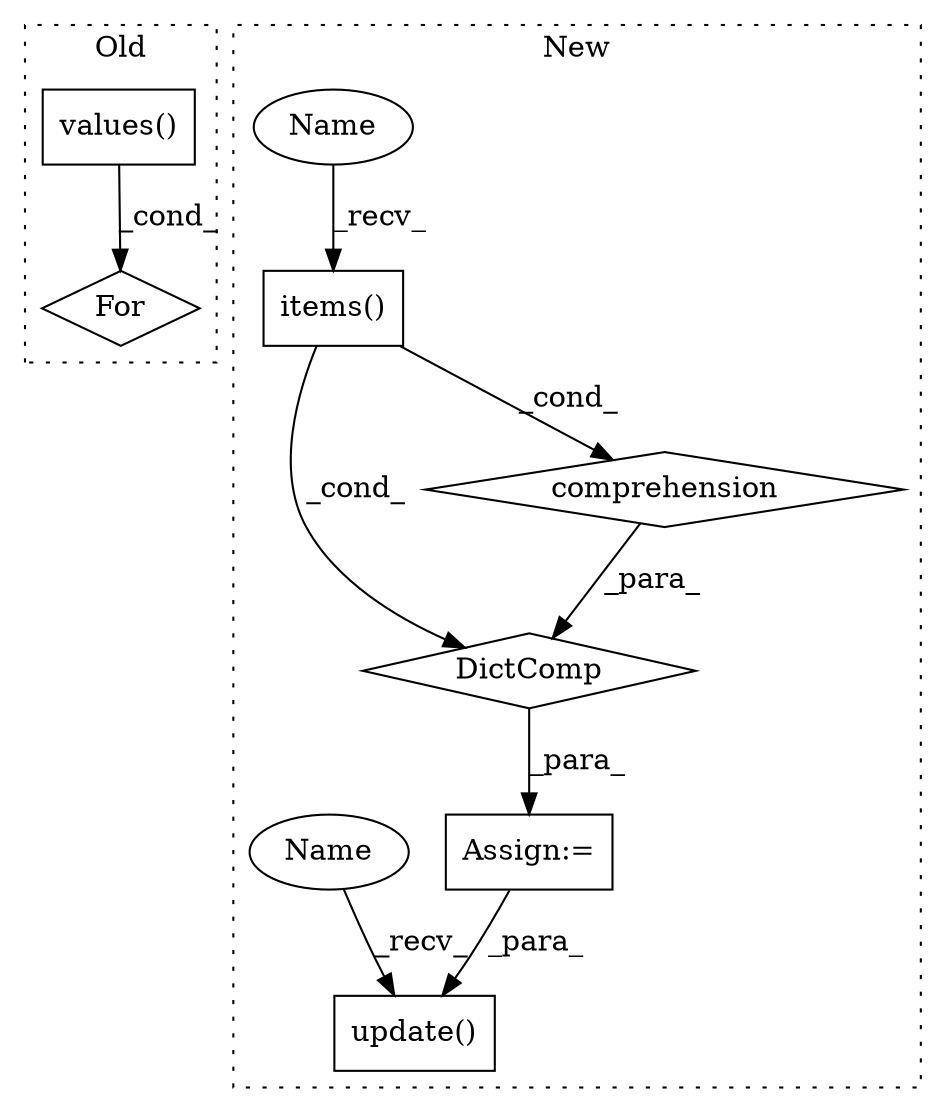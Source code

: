 digraph G {
subgraph cluster0 {
1 [label="values()" a="75" s="5916" l="13" shape="box"];
6 [label="For" a="107" s="5901,5929" l="4,14" shape="diamond"];
label = "Old";
style="dotted";
}
subgraph cluster1 {
2 [label="update()" a="75" s="7190,7218" l="12,1" shape="box"];
3 [label="Assign:=" a="68" s="7093" l="3" shape="box"];
4 [label="DictComp" a="84" s="7096" l="85" shape="diamond"];
5 [label="items()" a="75" s="7168" l="12" shape="box"];
7 [label="comprehension" a="45" s="7150" l="3" shape="diamond"];
8 [label="Name" a="87" s="7168" l="4" shape="ellipse"];
9 [label="Name" a="87" s="7190" l="4" shape="ellipse"];
label = "New";
style="dotted";
}
1 -> 6 [label="_cond_"];
3 -> 2 [label="_para_"];
4 -> 3 [label="_para_"];
5 -> 4 [label="_cond_"];
5 -> 7 [label="_cond_"];
7 -> 4 [label="_para_"];
8 -> 5 [label="_recv_"];
9 -> 2 [label="_recv_"];
}